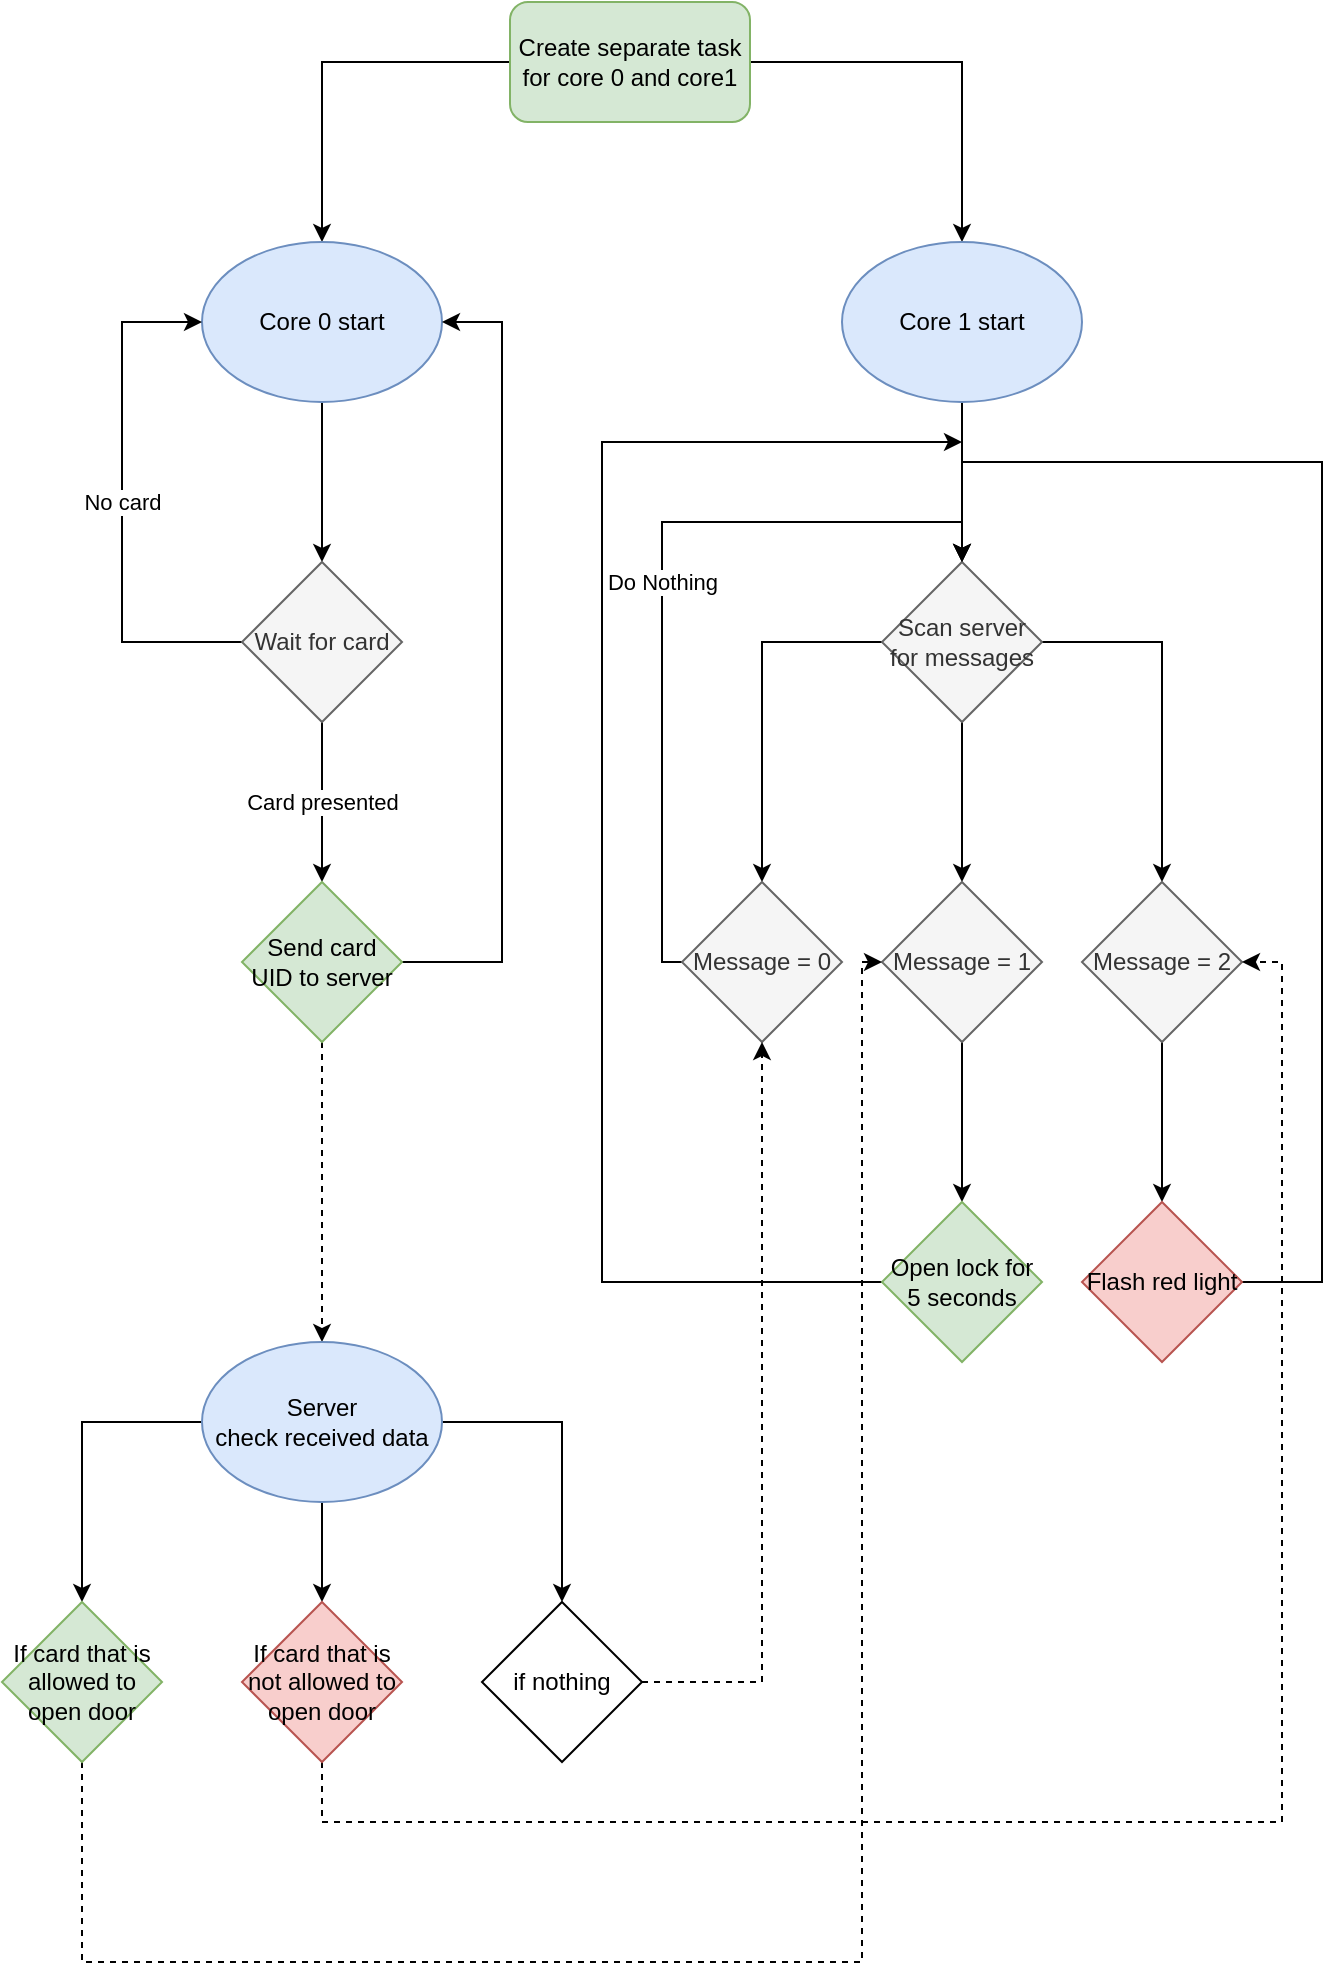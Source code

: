 <mxfile version="13.9.9" type="device"><diagram id="C5RBs43oDa-KdzZeNtuy" name="Page-1"><mxGraphModel dx="1422" dy="862" grid="1" gridSize="10" guides="1" tooltips="1" connect="1" arrows="1" fold="1" page="1" pageScale="1" pageWidth="827" pageHeight="1169" math="0" shadow="0"><root><mxCell id="WIyWlLk6GJQsqaUBKTNV-0"/><mxCell id="WIyWlLk6GJQsqaUBKTNV-1" parent="WIyWlLk6GJQsqaUBKTNV-0"/><mxCell id="-jhBiumsIKmnNezVF7LF-23" style="edgeStyle=orthogonalEdgeStyle;rounded=0;orthogonalLoop=1;jettySize=auto;html=1;entryX=0.5;entryY=0;entryDx=0;entryDy=0;" edge="1" parent="WIyWlLk6GJQsqaUBKTNV-1" source="-jhBiumsIKmnNezVF7LF-1" target="-jhBiumsIKmnNezVF7LF-2"><mxGeometry relative="1" as="geometry"/></mxCell><mxCell id="-jhBiumsIKmnNezVF7LF-24" style="edgeStyle=orthogonalEdgeStyle;rounded=0;orthogonalLoop=1;jettySize=auto;html=1;entryX=0.5;entryY=0;entryDx=0;entryDy=0;" edge="1" parent="WIyWlLk6GJQsqaUBKTNV-1" source="-jhBiumsIKmnNezVF7LF-1" target="-jhBiumsIKmnNezVF7LF-3"><mxGeometry relative="1" as="geometry"/></mxCell><mxCell id="-jhBiumsIKmnNezVF7LF-1" value="Create separate task for core 0 and core1" style="rounded=1;whiteSpace=wrap;html=1;fillColor=#d5e8d4;strokeColor=#82b366;" vertex="1" parent="WIyWlLk6GJQsqaUBKTNV-1"><mxGeometry x="354" y="40" width="120" height="60" as="geometry"/></mxCell><mxCell id="-jhBiumsIKmnNezVF7LF-7" style="edgeStyle=orthogonalEdgeStyle;rounded=0;orthogonalLoop=1;jettySize=auto;html=1;" edge="1" parent="WIyWlLk6GJQsqaUBKTNV-1" source="-jhBiumsIKmnNezVF7LF-2" target="-jhBiumsIKmnNezVF7LF-4"><mxGeometry relative="1" as="geometry"/></mxCell><mxCell id="-jhBiumsIKmnNezVF7LF-2" value="Core 0 start" style="ellipse;whiteSpace=wrap;html=1;fillColor=#dae8fc;strokeColor=#6c8ebf;" vertex="1" parent="WIyWlLk6GJQsqaUBKTNV-1"><mxGeometry x="200" y="160" width="120" height="80" as="geometry"/></mxCell><mxCell id="-jhBiumsIKmnNezVF7LF-18" style="edgeStyle=orthogonalEdgeStyle;rounded=0;orthogonalLoop=1;jettySize=auto;html=1;entryX=0.5;entryY=0;entryDx=0;entryDy=0;" edge="1" parent="WIyWlLk6GJQsqaUBKTNV-1" source="-jhBiumsIKmnNezVF7LF-3" target="-jhBiumsIKmnNezVF7LF-14"><mxGeometry relative="1" as="geometry"/></mxCell><mxCell id="-jhBiumsIKmnNezVF7LF-3" value="Core 1 start" style="ellipse;whiteSpace=wrap;html=1;fillColor=#dae8fc;strokeColor=#6c8ebf;" vertex="1" parent="WIyWlLk6GJQsqaUBKTNV-1"><mxGeometry x="520" y="160" width="120" height="80" as="geometry"/></mxCell><mxCell id="-jhBiumsIKmnNezVF7LF-8" value="Card presented" style="edgeStyle=orthogonalEdgeStyle;rounded=0;orthogonalLoop=1;jettySize=auto;html=1;entryX=0.5;entryY=0;entryDx=0;entryDy=0;" edge="1" parent="WIyWlLk6GJQsqaUBKTNV-1" source="-jhBiumsIKmnNezVF7LF-4" target="-jhBiumsIKmnNezVF7LF-5"><mxGeometry relative="1" as="geometry"><Array as="points"><mxPoint x="260" y="440"/><mxPoint x="260" y="440"/></Array></mxGeometry></mxCell><mxCell id="-jhBiumsIKmnNezVF7LF-12" value="No card" style="edgeStyle=orthogonalEdgeStyle;rounded=0;orthogonalLoop=1;jettySize=auto;html=1;entryX=0;entryY=0.5;entryDx=0;entryDy=0;" edge="1" parent="WIyWlLk6GJQsqaUBKTNV-1" source="-jhBiumsIKmnNezVF7LF-4" target="-jhBiumsIKmnNezVF7LF-2"><mxGeometry relative="1" as="geometry"><Array as="points"><mxPoint x="160" y="360"/><mxPoint x="160" y="200"/></Array></mxGeometry></mxCell><mxCell id="-jhBiumsIKmnNezVF7LF-4" value="Wait for card" style="rhombus;whiteSpace=wrap;html=1;fillColor=#f5f5f5;strokeColor=#666666;fontColor=#333333;" vertex="1" parent="WIyWlLk6GJQsqaUBKTNV-1"><mxGeometry x="220" y="320" width="80" height="80" as="geometry"/></mxCell><mxCell id="-jhBiumsIKmnNezVF7LF-13" style="edgeStyle=orthogonalEdgeStyle;rounded=0;orthogonalLoop=1;jettySize=auto;html=1;entryX=1;entryY=0.5;entryDx=0;entryDy=0;" edge="1" parent="WIyWlLk6GJQsqaUBKTNV-1" source="-jhBiumsIKmnNezVF7LF-5" target="-jhBiumsIKmnNezVF7LF-2"><mxGeometry relative="1" as="geometry"><mxPoint x="360" y="200" as="targetPoint"/><Array as="points"><mxPoint x="350" y="520"/><mxPoint x="350" y="200"/></Array></mxGeometry></mxCell><mxCell id="-jhBiumsIKmnNezVF7LF-46" style="edgeStyle=orthogonalEdgeStyle;rounded=0;orthogonalLoop=1;jettySize=auto;html=1;entryX=0.5;entryY=0;entryDx=0;entryDy=0;dashed=1;" edge="1" parent="WIyWlLk6GJQsqaUBKTNV-1" source="-jhBiumsIKmnNezVF7LF-5" target="-jhBiumsIKmnNezVF7LF-37"><mxGeometry relative="1" as="geometry"/></mxCell><mxCell id="-jhBiumsIKmnNezVF7LF-5" value="Send card UID to server" style="rhombus;whiteSpace=wrap;html=1;fillColor=#d5e8d4;strokeColor=#82b366;" vertex="1" parent="WIyWlLk6GJQsqaUBKTNV-1"><mxGeometry x="220" y="480" width="80" height="80" as="geometry"/></mxCell><mxCell id="-jhBiumsIKmnNezVF7LF-19" style="edgeStyle=orthogonalEdgeStyle;rounded=0;orthogonalLoop=1;jettySize=auto;html=1;entryX=0.5;entryY=0;entryDx=0;entryDy=0;" edge="1" parent="WIyWlLk6GJQsqaUBKTNV-1" source="-jhBiumsIKmnNezVF7LF-14" target="-jhBiumsIKmnNezVF7LF-15"><mxGeometry relative="1" as="geometry"/></mxCell><mxCell id="-jhBiumsIKmnNezVF7LF-21" style="edgeStyle=orthogonalEdgeStyle;rounded=0;orthogonalLoop=1;jettySize=auto;html=1;entryX=0.5;entryY=0;entryDx=0;entryDy=0;" edge="1" parent="WIyWlLk6GJQsqaUBKTNV-1" source="-jhBiumsIKmnNezVF7LF-14" target="-jhBiumsIKmnNezVF7LF-17"><mxGeometry relative="1" as="geometry"/></mxCell><mxCell id="-jhBiumsIKmnNezVF7LF-22" style="edgeStyle=orthogonalEdgeStyle;rounded=0;orthogonalLoop=1;jettySize=auto;html=1;" edge="1" parent="WIyWlLk6GJQsqaUBKTNV-1" source="-jhBiumsIKmnNezVF7LF-14" target="-jhBiumsIKmnNezVF7LF-16"><mxGeometry relative="1" as="geometry"/></mxCell><mxCell id="-jhBiumsIKmnNezVF7LF-14" value="Scan server for messages" style="rhombus;whiteSpace=wrap;html=1;fillColor=#f5f5f5;strokeColor=#666666;fontColor=#333333;" vertex="1" parent="WIyWlLk6GJQsqaUBKTNV-1"><mxGeometry x="540" y="320" width="80" height="80" as="geometry"/></mxCell><mxCell id="-jhBiumsIKmnNezVF7LF-20" value="Do Nothing" style="edgeStyle=orthogonalEdgeStyle;rounded=0;orthogonalLoop=1;jettySize=auto;html=1;" edge="1" parent="WIyWlLk6GJQsqaUBKTNV-1" source="-jhBiumsIKmnNezVF7LF-15"><mxGeometry relative="1" as="geometry"><mxPoint x="580" y="320" as="targetPoint"/><Array as="points"><mxPoint x="430" y="520"/><mxPoint x="430" y="300"/><mxPoint x="580" y="300"/></Array></mxGeometry></mxCell><mxCell id="-jhBiumsIKmnNezVF7LF-15" value="Message = 0" style="rhombus;whiteSpace=wrap;html=1;fillColor=#f5f5f5;strokeColor=#666666;fontColor=#333333;" vertex="1" parent="WIyWlLk6GJQsqaUBKTNV-1"><mxGeometry x="440" y="480" width="80" height="80" as="geometry"/></mxCell><mxCell id="-jhBiumsIKmnNezVF7LF-27" style="edgeStyle=orthogonalEdgeStyle;rounded=0;orthogonalLoop=1;jettySize=auto;html=1;entryX=0.5;entryY=0;entryDx=0;entryDy=0;" edge="1" parent="WIyWlLk6GJQsqaUBKTNV-1" source="-jhBiumsIKmnNezVF7LF-16" target="-jhBiumsIKmnNezVF7LF-25"><mxGeometry relative="1" as="geometry"/></mxCell><mxCell id="-jhBiumsIKmnNezVF7LF-16" value="Message = 2" style="rhombus;whiteSpace=wrap;html=1;fillColor=#f5f5f5;strokeColor=#666666;fontColor=#333333;" vertex="1" parent="WIyWlLk6GJQsqaUBKTNV-1"><mxGeometry x="640" y="480" width="80" height="80" as="geometry"/></mxCell><mxCell id="-jhBiumsIKmnNezVF7LF-30" style="edgeStyle=orthogonalEdgeStyle;rounded=0;orthogonalLoop=1;jettySize=auto;html=1;entryX=0.5;entryY=0;entryDx=0;entryDy=0;" edge="1" parent="WIyWlLk6GJQsqaUBKTNV-1" source="-jhBiumsIKmnNezVF7LF-17" target="-jhBiumsIKmnNezVF7LF-29"><mxGeometry relative="1" as="geometry"/></mxCell><mxCell id="-jhBiumsIKmnNezVF7LF-17" value="Message = 1" style="rhombus;whiteSpace=wrap;html=1;fillColor=#f5f5f5;strokeColor=#666666;fontColor=#333333;" vertex="1" parent="WIyWlLk6GJQsqaUBKTNV-1"><mxGeometry x="540" y="480" width="80" height="80" as="geometry"/></mxCell><mxCell id="-jhBiumsIKmnNezVF7LF-26" style="edgeStyle=orthogonalEdgeStyle;rounded=0;orthogonalLoop=1;jettySize=auto;html=1;" edge="1" parent="WIyWlLk6GJQsqaUBKTNV-1" source="-jhBiumsIKmnNezVF7LF-25"><mxGeometry relative="1" as="geometry"><mxPoint x="580" y="320" as="targetPoint"/><Array as="points"><mxPoint x="760" y="680"/><mxPoint x="760" y="270"/><mxPoint x="580" y="270"/></Array></mxGeometry></mxCell><mxCell id="-jhBiumsIKmnNezVF7LF-25" value="Flash red light" style="rhombus;whiteSpace=wrap;html=1;fillColor=#f8cecc;strokeColor=#b85450;" vertex="1" parent="WIyWlLk6GJQsqaUBKTNV-1"><mxGeometry x="640" y="640" width="80" height="80" as="geometry"/></mxCell><mxCell id="-jhBiumsIKmnNezVF7LF-31" style="edgeStyle=orthogonalEdgeStyle;rounded=0;orthogonalLoop=1;jettySize=auto;html=1;" edge="1" parent="WIyWlLk6GJQsqaUBKTNV-1" source="-jhBiumsIKmnNezVF7LF-29"><mxGeometry relative="1" as="geometry"><mxPoint x="580" y="260" as="targetPoint"/><Array as="points"><mxPoint x="400" y="680"/><mxPoint x="400" y="260"/></Array></mxGeometry></mxCell><mxCell id="-jhBiumsIKmnNezVF7LF-29" value="Open lock for 5 seconds" style="rhombus;whiteSpace=wrap;html=1;fillColor=#d5e8d4;strokeColor=#82b366;" vertex="1" parent="WIyWlLk6GJQsqaUBKTNV-1"><mxGeometry x="540" y="640" width="80" height="80" as="geometry"/></mxCell><mxCell id="-jhBiumsIKmnNezVF7LF-42" style="edgeStyle=orthogonalEdgeStyle;rounded=0;orthogonalLoop=1;jettySize=auto;html=1;entryX=0.5;entryY=0;entryDx=0;entryDy=0;" edge="1" parent="WIyWlLk6GJQsqaUBKTNV-1" source="-jhBiumsIKmnNezVF7LF-37" target="-jhBiumsIKmnNezVF7LF-39"><mxGeometry relative="1" as="geometry"/></mxCell><mxCell id="-jhBiumsIKmnNezVF7LF-43" style="edgeStyle=orthogonalEdgeStyle;rounded=0;orthogonalLoop=1;jettySize=auto;html=1;entryX=0.5;entryY=0;entryDx=0;entryDy=0;" edge="1" parent="WIyWlLk6GJQsqaUBKTNV-1" source="-jhBiumsIKmnNezVF7LF-37" target="-jhBiumsIKmnNezVF7LF-40"><mxGeometry relative="1" as="geometry"/></mxCell><mxCell id="-jhBiumsIKmnNezVF7LF-44" style="edgeStyle=orthogonalEdgeStyle;rounded=0;orthogonalLoop=1;jettySize=auto;html=1;entryX=0.5;entryY=0;entryDx=0;entryDy=0;" edge="1" parent="WIyWlLk6GJQsqaUBKTNV-1" source="-jhBiumsIKmnNezVF7LF-37" target="-jhBiumsIKmnNezVF7LF-38"><mxGeometry relative="1" as="geometry"/></mxCell><mxCell id="-jhBiumsIKmnNezVF7LF-37" value="Server&lt;br&gt;check received data" style="ellipse;whiteSpace=wrap;html=1;fillColor=#dae8fc;strokeColor=#6c8ebf;" vertex="1" parent="WIyWlLk6GJQsqaUBKTNV-1"><mxGeometry x="200" y="710" width="120" height="80" as="geometry"/></mxCell><mxCell id="-jhBiumsIKmnNezVF7LF-48" style="edgeStyle=orthogonalEdgeStyle;rounded=0;orthogonalLoop=1;jettySize=auto;html=1;entryX=0;entryY=0.5;entryDx=0;entryDy=0;dashed=1;" edge="1" parent="WIyWlLk6GJQsqaUBKTNV-1" source="-jhBiumsIKmnNezVF7LF-38" target="-jhBiumsIKmnNezVF7LF-17"><mxGeometry relative="1" as="geometry"><Array as="points"><mxPoint x="140" y="1020"/><mxPoint x="530" y="1020"/><mxPoint x="530" y="520"/></Array></mxGeometry></mxCell><mxCell id="-jhBiumsIKmnNezVF7LF-38" value="&lt;span&gt;If card that is allowed to open door&lt;/span&gt;" style="rhombus;whiteSpace=wrap;html=1;fillColor=#d5e8d4;strokeColor=#82b366;" vertex="1" parent="WIyWlLk6GJQsqaUBKTNV-1"><mxGeometry x="100" y="840" width="80" height="80" as="geometry"/></mxCell><mxCell id="-jhBiumsIKmnNezVF7LF-47" style="edgeStyle=orthogonalEdgeStyle;rounded=0;orthogonalLoop=1;jettySize=auto;html=1;entryX=1;entryY=0.5;entryDx=0;entryDy=0;dashed=1;" edge="1" parent="WIyWlLk6GJQsqaUBKTNV-1" source="-jhBiumsIKmnNezVF7LF-39" target="-jhBiumsIKmnNezVF7LF-16"><mxGeometry relative="1" as="geometry"><Array as="points"><mxPoint x="260" y="950"/><mxPoint x="740" y="950"/><mxPoint x="740" y="520"/></Array></mxGeometry></mxCell><mxCell id="-jhBiumsIKmnNezVF7LF-39" value="If card that is not allowed to open door" style="rhombus;whiteSpace=wrap;html=1;fillColor=#f8cecc;strokeColor=#b85450;" vertex="1" parent="WIyWlLk6GJQsqaUBKTNV-1"><mxGeometry x="220" y="840" width="80" height="80" as="geometry"/></mxCell><mxCell id="-jhBiumsIKmnNezVF7LF-45" style="edgeStyle=orthogonalEdgeStyle;rounded=0;orthogonalLoop=1;jettySize=auto;html=1;entryX=0.5;entryY=1;entryDx=0;entryDy=0;dashed=1;" edge="1" parent="WIyWlLk6GJQsqaUBKTNV-1" source="-jhBiumsIKmnNezVF7LF-40" target="-jhBiumsIKmnNezVF7LF-15"><mxGeometry relative="1" as="geometry"/></mxCell><mxCell id="-jhBiumsIKmnNezVF7LF-40" value="if nothing" style="rhombus;whiteSpace=wrap;html=1;" vertex="1" parent="WIyWlLk6GJQsqaUBKTNV-1"><mxGeometry x="340" y="840" width="80" height="80" as="geometry"/></mxCell></root></mxGraphModel></diagram></mxfile>